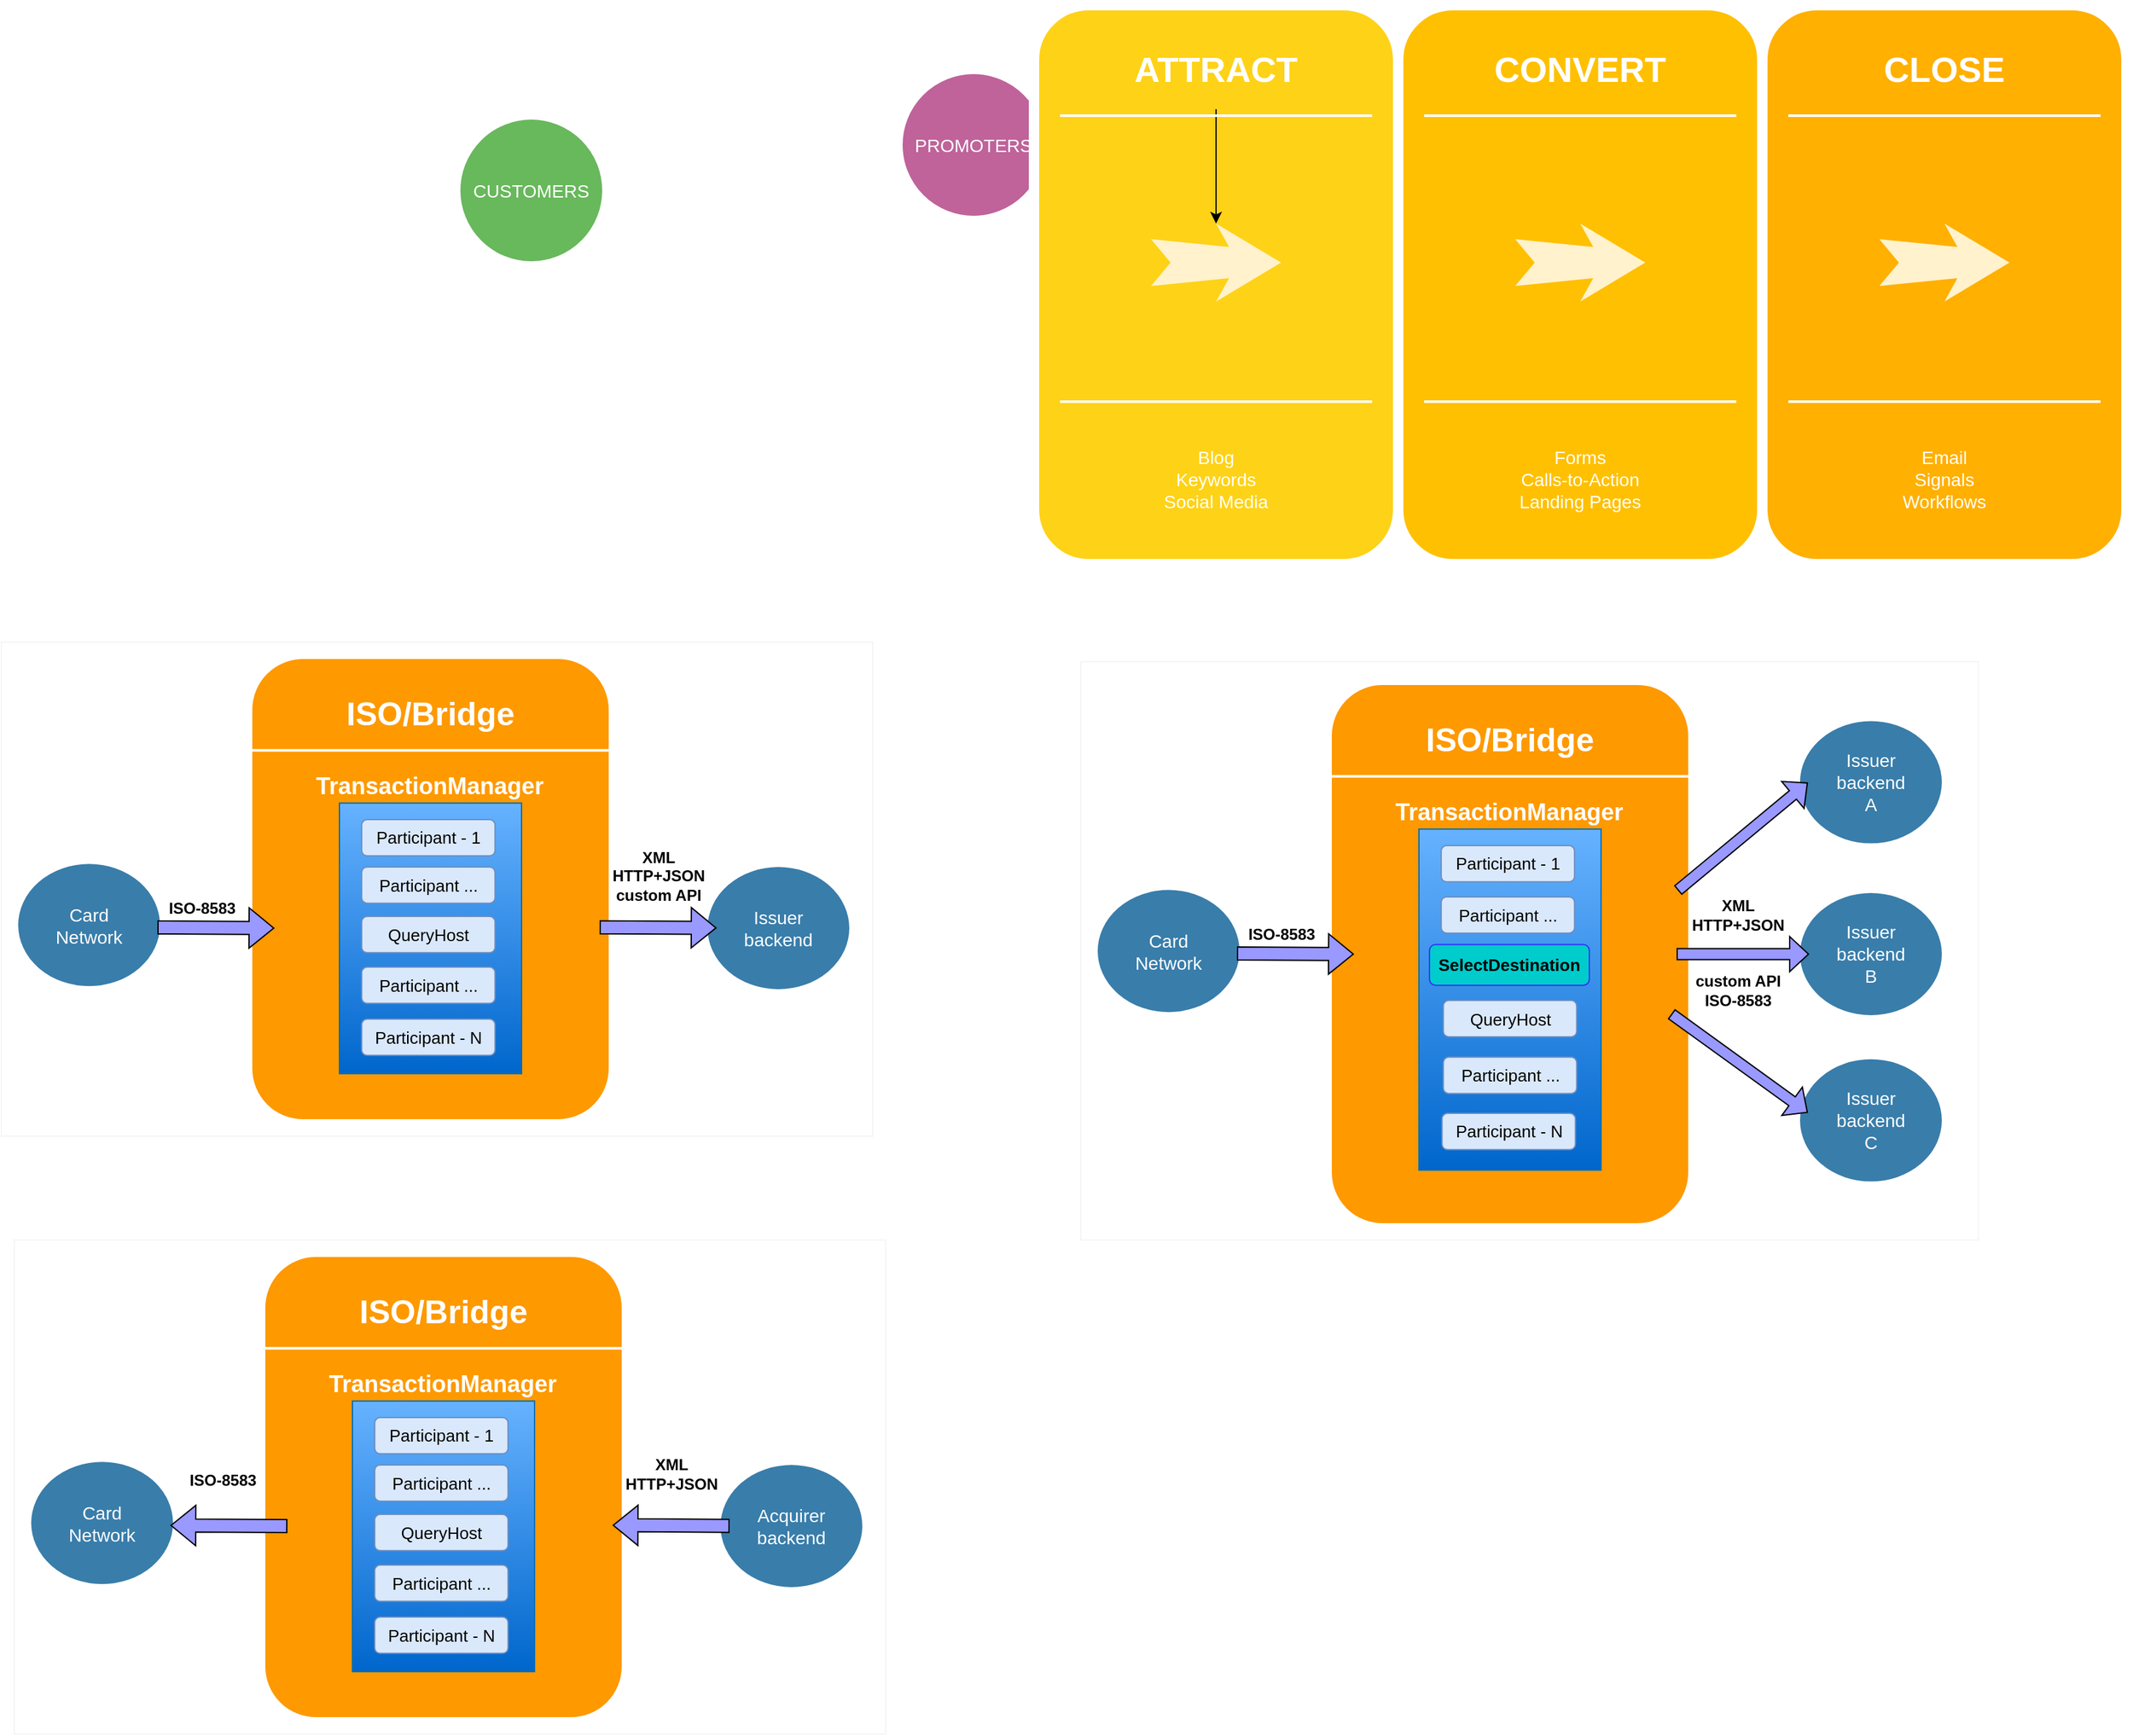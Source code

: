 <mxfile version="24.7.7">
  <diagram name="Page-1" id="12e1b939-464a-85fe-373e-61e167be1490">
    <mxGraphModel dx="1234" dy="1916" grid="1" gridSize="10" guides="1" tooltips="1" connect="1" arrows="1" fold="1" page="1" pageScale="1.5" pageWidth="1169" pageHeight="826" background="none" math="0" shadow="0">
      <root>
        <mxCell id="0" />
        <mxCell id="1" parent="0" />
        <mxCell id="UDk5cR4JKh6qe-NH-JdE-115" value="" style="rounded=0;whiteSpace=wrap;html=1;fillColor=none;strokeColor=#F5F5F5;" vertex="1" parent="1">
          <mxGeometry x="950" y="425" width="690" height="445" as="geometry" />
        </mxCell>
        <mxCell id="UDk5cR4JKh6qe-NH-JdE-114" value="" style="rounded=0;whiteSpace=wrap;html=1;fillColor=none;strokeColor=#F5F5F5;" vertex="1" parent="1">
          <mxGeometry x="130" y="870" width="670" height="380" as="geometry" />
        </mxCell>
        <mxCell id="UDk5cR4JKh6qe-NH-JdE-111" value="" style="rounded=0;whiteSpace=wrap;html=1;fillColor=none;strokeColor=#F5F5F5;" vertex="1" parent="1">
          <mxGeometry x="120" y="410" width="670" height="380" as="geometry" />
        </mxCell>
        <mxCell id="UDk5cR4JKh6qe-NH-JdE-102" value="&lt;div&gt;Issuer&lt;/div&gt;&lt;div&gt;backend&lt;br&gt;&lt;/div&gt;&lt;div&gt;C&lt;br&gt;&lt;/div&gt;" style="ellipse;whiteSpace=wrap;html=1;rounded=0;shadow=0;strokeWidth=6;fontSize=14;align=center;fillColor=#397DAA;strokeColor=#FFFFFF;fontColor=#FFFFFF;" vertex="1" parent="1">
          <mxGeometry x="1500" y="727.93" width="115" height="100" as="geometry" />
        </mxCell>
        <mxCell id="60da8b9f42644d3a-22" value="&lt;div&gt;Card&lt;/div&gt;&lt;div&gt;Network&lt;/div&gt;" style="ellipse;whiteSpace=wrap;html=1;rounded=0;shadow=0;strokeWidth=6;fontSize=14;align=center;fillColor=#397DAA;strokeColor=#FFFFFF;fontColor=#FFFFFF;" parent="1" vertex="1">
          <mxGeometry x="130" y="577.61" width="115" height="100" as="geometry" />
        </mxCell>
        <mxCell id="60da8b9f42644d3a-36" value="CUSTOMERS" style="ellipse;whiteSpace=wrap;html=1;rounded=0;shadow=0;strokeWidth=6;fontSize=14;align=center;fillColor=#68B85C;strokeColor=#FFFFFF;fontColor=#FFFFFF;" parent="1" vertex="1">
          <mxGeometry x="470" y="5" width="115" height="115" as="geometry" />
        </mxCell>
        <mxCell id="60da8b9f42644d3a-38" value="PROMOTERS" style="ellipse;whiteSpace=wrap;html=1;rounded=0;shadow=0;strokeWidth=6;fontSize=14;align=center;fillColor=#BF639A;strokeColor=#FFFFFF;fontColor=#FFFFFF;" parent="1" vertex="1">
          <mxGeometry x="810" y="-30" width="115" height="115" as="geometry" />
        </mxCell>
        <mxCell id="UDk5cR4JKh6qe-NH-JdE-1" value="" style="group" vertex="1" connectable="0" parent="1">
          <mxGeometry x="914" y="-80" width="840" height="430" as="geometry" />
        </mxCell>
        <mxCell id="60da8b9f42644d3a-2" value="" style="whiteSpace=wrap;html=1;rounded=1;shadow=0;strokeWidth=8;fontSize=20;align=center;fillColor=#FED217;strokeColor=#FFFFFF;" parent="UDk5cR4JKh6qe-NH-JdE-1" vertex="1">
          <mxGeometry width="280" height="430" as="geometry" />
        </mxCell>
        <mxCell id="UDk5cR4JKh6qe-NH-JdE-16" value="" style="edgeStyle=orthogonalEdgeStyle;rounded=0;orthogonalLoop=1;jettySize=auto;html=1;" edge="1" parent="UDk5cR4JKh6qe-NH-JdE-1" source="60da8b9f42644d3a-3" target="60da8b9f42644d3a-9">
          <mxGeometry relative="1" as="geometry" />
        </mxCell>
        <mxCell id="60da8b9f42644d3a-3" value="ATTRACT" style="text;html=1;strokeColor=none;fillColor=none;align=center;verticalAlign=middle;whiteSpace=wrap;rounded=0;shadow=0;fontSize=27;fontColor=#FFFFFF;fontStyle=1" parent="UDk5cR4JKh6qe-NH-JdE-1" vertex="1">
          <mxGeometry y="20" width="280" height="60" as="geometry" />
        </mxCell>
        <mxCell id="60da8b9f42644d3a-4" value="Blog&lt;div&gt;Keywords&lt;/div&gt;&lt;div&gt;Social Media&lt;/div&gt;" style="text;html=1;strokeColor=none;fillColor=none;align=center;verticalAlign=middle;whiteSpace=wrap;rounded=0;shadow=0;fontSize=14;fontColor=#FFFFFF;" parent="UDk5cR4JKh6qe-NH-JdE-1" vertex="1">
          <mxGeometry y="320" width="280" height="90" as="geometry" />
        </mxCell>
        <mxCell id="60da8b9f42644d3a-6" value="" style="line;strokeWidth=2;html=1;rounded=0;shadow=0;fontSize=27;align=center;fillColor=none;strokeColor=#FFFFFF;" parent="UDk5cR4JKh6qe-NH-JdE-1" vertex="1">
          <mxGeometry x="20" y="80" width="240" height="10" as="geometry" />
        </mxCell>
        <mxCell id="60da8b9f42644d3a-7" value="" style="line;strokeWidth=2;html=1;rounded=0;shadow=0;fontSize=27;align=center;fillColor=none;strokeColor=#FFFFFF;" parent="UDk5cR4JKh6qe-NH-JdE-1" vertex="1">
          <mxGeometry x="20" y="300" width="240" height="10" as="geometry" />
        </mxCell>
        <mxCell id="60da8b9f42644d3a-9" value="" style="html=1;shadow=0;dashed=0;align=center;verticalAlign=middle;shape=mxgraph.arrows2.stylisedArrow;dy=0.6;dx=40;notch=15;feather=0.4;rounded=0;strokeWidth=1;fontSize=27;strokeColor=none;fillColor=#fff2cc;" parent="UDk5cR4JKh6qe-NH-JdE-1" vertex="1">
          <mxGeometry x="90" y="168" width="100" height="60" as="geometry" />
        </mxCell>
        <mxCell id="60da8b9f42644d3a-17" value="" style="whiteSpace=wrap;html=1;rounded=1;shadow=0;strokeWidth=8;fontSize=20;align=center;fillColor=#FFC001;strokeColor=#FFFFFF;" parent="UDk5cR4JKh6qe-NH-JdE-1" vertex="1">
          <mxGeometry x="280" width="280" height="430" as="geometry" />
        </mxCell>
        <mxCell id="60da8b9f42644d3a-18" value="CONVERT" style="text;html=1;strokeColor=none;fillColor=none;align=center;verticalAlign=middle;whiteSpace=wrap;rounded=0;shadow=0;fontSize=27;fontColor=#FFFFFF;fontStyle=1" parent="UDk5cR4JKh6qe-NH-JdE-1" vertex="1">
          <mxGeometry x="280" y="20" width="280" height="60" as="geometry" />
        </mxCell>
        <mxCell id="60da8b9f42644d3a-19" value="Forms&lt;div&gt;Calls-to-Action&lt;/div&gt;&lt;div&gt;Landing Pages&lt;/div&gt;" style="text;html=1;strokeColor=none;fillColor=none;align=center;verticalAlign=middle;whiteSpace=wrap;rounded=0;shadow=0;fontSize=14;fontColor=#FFFFFF;" parent="UDk5cR4JKh6qe-NH-JdE-1" vertex="1">
          <mxGeometry x="280" y="320" width="280" height="90" as="geometry" />
        </mxCell>
        <mxCell id="60da8b9f42644d3a-20" value="" style="line;strokeWidth=2;html=1;rounded=0;shadow=0;fontSize=27;align=center;fillColor=none;strokeColor=#FFFFFF;" parent="UDk5cR4JKh6qe-NH-JdE-1" vertex="1">
          <mxGeometry x="300" y="80" width="240" height="10" as="geometry" />
        </mxCell>
        <mxCell id="60da8b9f42644d3a-21" value="" style="line;strokeWidth=2;html=1;rounded=0;shadow=0;fontSize=27;align=center;fillColor=none;strokeColor=#FFFFFF;" parent="UDk5cR4JKh6qe-NH-JdE-1" vertex="1">
          <mxGeometry x="300" y="300" width="240" height="10" as="geometry" />
        </mxCell>
        <mxCell id="60da8b9f42644d3a-23" value="" style="html=1;shadow=0;dashed=0;align=center;verticalAlign=middle;shape=mxgraph.arrows2.stylisedArrow;dy=0.6;dx=40;notch=15;feather=0.4;rounded=0;strokeWidth=1;fontSize=27;strokeColor=none;fillColor=#fff2cc;" parent="UDk5cR4JKh6qe-NH-JdE-1" vertex="1">
          <mxGeometry x="370" y="168" width="100" height="60" as="geometry" />
        </mxCell>
        <mxCell id="60da8b9f42644d3a-24" value="" style="whiteSpace=wrap;html=1;rounded=1;shadow=0;strokeWidth=8;fontSize=20;align=center;fillColor=#FFB001;strokeColor=#FFFFFF;" parent="UDk5cR4JKh6qe-NH-JdE-1" vertex="1">
          <mxGeometry x="560" width="280" height="430" as="geometry" />
        </mxCell>
        <mxCell id="60da8b9f42644d3a-25" value="CLOSE" style="text;html=1;strokeColor=none;fillColor=none;align=center;verticalAlign=middle;whiteSpace=wrap;rounded=0;shadow=0;fontSize=27;fontColor=#FFFFFF;fontStyle=1" parent="UDk5cR4JKh6qe-NH-JdE-1" vertex="1">
          <mxGeometry x="560" y="20" width="280" height="60" as="geometry" />
        </mxCell>
        <mxCell id="60da8b9f42644d3a-26" value="Email&lt;div&gt;Signals&lt;/div&gt;&lt;div&gt;Workflows&lt;/div&gt;" style="text;html=1;strokeColor=none;fillColor=none;align=center;verticalAlign=middle;whiteSpace=wrap;rounded=0;shadow=0;fontSize=14;fontColor=#FFFFFF;" parent="UDk5cR4JKh6qe-NH-JdE-1" vertex="1">
          <mxGeometry x="560" y="320" width="280" height="90" as="geometry" />
        </mxCell>
        <mxCell id="60da8b9f42644d3a-27" value="" style="line;strokeWidth=2;html=1;rounded=0;shadow=0;fontSize=27;align=center;fillColor=none;strokeColor=#FFFFFF;" parent="UDk5cR4JKh6qe-NH-JdE-1" vertex="1">
          <mxGeometry x="580" y="80" width="240" height="10" as="geometry" />
        </mxCell>
        <mxCell id="60da8b9f42644d3a-28" value="" style="line;strokeWidth=2;html=1;rounded=0;shadow=0;fontSize=27;align=center;fillColor=none;strokeColor=#FFFFFF;" parent="UDk5cR4JKh6qe-NH-JdE-1" vertex="1">
          <mxGeometry x="580" y="300" width="240" height="10" as="geometry" />
        </mxCell>
        <mxCell id="60da8b9f42644d3a-30" value="" style="html=1;shadow=0;dashed=0;align=center;verticalAlign=middle;shape=mxgraph.arrows2.stylisedArrow;dy=0.6;dx=40;notch=15;feather=0.4;rounded=0;strokeWidth=1;fontSize=27;strokeColor=none;fillColor=#fff2cc;" parent="UDk5cR4JKh6qe-NH-JdE-1" vertex="1">
          <mxGeometry x="650" y="168" width="100" height="60" as="geometry" />
        </mxCell>
        <mxCell id="UDk5cR4JKh6qe-NH-JdE-56" value="&lt;b&gt;ISO-8583&lt;/b&gt;" style="text;html=1;align=center;verticalAlign=middle;resizable=0;points=[];autosize=1;strokeColor=none;fillColor=none;" vertex="1" parent="1">
          <mxGeometry x="239" y="600" width="70" height="30" as="geometry" />
        </mxCell>
        <mxCell id="UDk5cR4JKh6qe-NH-JdE-57" value="&lt;div&gt;Card&lt;/div&gt;&lt;div&gt;Network&lt;br&gt;&lt;/div&gt;" style="ellipse;whiteSpace=wrap;html=1;rounded=0;shadow=0;strokeWidth=6;fontSize=14;align=center;fillColor=#397DAA;strokeColor=#FFFFFF;fontColor=#FFFFFF;" vertex="1" parent="1">
          <mxGeometry x="960" y="597.61" width="115" height="100" as="geometry" />
        </mxCell>
        <mxCell id="UDk5cR4JKh6qe-NH-JdE-58" value="" style="group;strokeColor=none;" vertex="1" connectable="0" parent="1">
          <mxGeometry x="1120" y="440" width="320" height="420" as="geometry" />
        </mxCell>
        <mxCell id="UDk5cR4JKh6qe-NH-JdE-59" value="" style="whiteSpace=wrap;html=1;rounded=1;shadow=0;strokeWidth=6;fontSize=20;align=center;fillColor=#FE9900;strokeColor=#FFFFFF;" vertex="1" parent="UDk5cR4JKh6qe-NH-JdE-58">
          <mxGeometry x="20" width="280" height="420" as="geometry" />
        </mxCell>
        <mxCell id="UDk5cR4JKh6qe-NH-JdE-60" value="ISO/Bridge" style="text;html=1;strokeColor=none;fillColor=none;align=center;verticalAlign=middle;whiteSpace=wrap;rounded=0;shadow=0;fontSize=25;fontColor=#FFFFFF;fontStyle=1" vertex="1" parent="UDk5cR4JKh6qe-NH-JdE-58">
          <mxGeometry y="19.535" width="320" height="48.837" as="geometry" />
        </mxCell>
        <mxCell id="UDk5cR4JKh6qe-NH-JdE-61" value="" style="line;strokeWidth=2;html=1;rounded=0;shadow=0;fontSize=27;align=center;fillColor=none;strokeColor=#FFFFFF;" vertex="1" parent="UDk5cR4JKh6qe-NH-JdE-58">
          <mxGeometry x="22.857" y="68.372" width="274.286" height="9.767" as="geometry" />
        </mxCell>
        <mxCell id="UDk5cR4JKh6qe-NH-JdE-62" value="" style="group" vertex="1" connectable="0" parent="UDk5cR4JKh6qe-NH-JdE-58">
          <mxGeometry x="90" y="131.977" width="140" height="253.953" as="geometry" />
        </mxCell>
        <mxCell id="UDk5cR4JKh6qe-NH-JdE-63" value="" style="rounded=0;whiteSpace=wrap;html=1;shadow=0;strokeColor=#006EAF;fillColor=#66B2FF;fontColor=#ffffff;gradientColor=#0066CC;gradientDirection=south;" vertex="1" parent="UDk5cR4JKh6qe-NH-JdE-62">
          <mxGeometry y="-18.167" width="140" height="262.353" as="geometry" />
        </mxCell>
        <mxCell id="UDk5cR4JKh6qe-NH-JdE-64" value="&lt;div style=&quot;font-size: 13px;&quot;&gt;Participant - 1&lt;br style=&quot;font-size: 13px;&quot;&gt;&lt;/div&gt;" style="rounded=1;whiteSpace=wrap;html=1;shadow=0;strokeColor=#6c8ebf;fillColor=#dae8fc;fontSize=13;" vertex="1" parent="UDk5cR4JKh6qe-NH-JdE-62">
          <mxGeometry x="17.092" y="-5.474" width="102.535" height="27.927" as="geometry" />
        </mxCell>
        <mxCell id="UDk5cR4JKh6qe-NH-JdE-65" value="&lt;div style=&quot;font-size: 13px;&quot;&gt;Participant ...&lt;br style=&quot;font-size: 13px;&quot;&gt;&lt;/div&gt;" style="rounded=1;whiteSpace=wrap;html=1;shadow=0;strokeColor=#6c8ebf;fillColor=#dae8fc;fontSize=13;" vertex="1" parent="UDk5cR4JKh6qe-NH-JdE-62">
          <mxGeometry x="17.092" y="33.977" width="102.535" height="27.927" as="geometry" />
        </mxCell>
        <mxCell id="UDk5cR4JKh6qe-NH-JdE-66" value="&lt;b&gt;&lt;font style=&quot;font-size: 13px;&quot;&gt;SelectDestination&lt;/font&gt;&lt;/b&gt;" style="rounded=1;whiteSpace=wrap;html=1;shadow=0;strokeColor=#3333FF;fillColor=#00CCCC;fontSize=13;" vertex="1" parent="UDk5cR4JKh6qe-NH-JdE-62">
          <mxGeometry x="8.09" y="70.59" width="122.91" height="31.41" as="geometry" />
        </mxCell>
        <mxCell id="UDk5cR4JKh6qe-NH-JdE-67" value="&lt;div style=&quot;font-size: 13px;&quot;&gt;Participant ...&lt;/div&gt;" style="rounded=1;whiteSpace=wrap;html=1;shadow=0;strokeColor=#6c8ebf;fillColor=#dae8fc;fontSize=13;" vertex="1" parent="UDk5cR4JKh6qe-NH-JdE-62">
          <mxGeometry x="18.729" y="157.33" width="102.535" height="27.927" as="geometry" />
        </mxCell>
        <mxCell id="UDk5cR4JKh6qe-NH-JdE-68" value="QueryHost" style="rounded=1;whiteSpace=wrap;html=1;shadow=0;strokeColor=#6c8ebf;fillColor=#dae8fc;fontSize=13;" vertex="1" parent="UDk5cR4JKh6qe-NH-JdE-62">
          <mxGeometry x="18.729" y="113.662" width="102.535" height="27.927" as="geometry" />
        </mxCell>
        <mxCell id="UDk5cR4JKh6qe-NH-JdE-69" value="&lt;div style=&quot;font-size: 13px;&quot;&gt;Participant - N&lt;/div&gt;" style="rounded=1;whiteSpace=wrap;html=1;shadow=0;strokeColor=#6c8ebf;fillColor=#dae8fc;fontSize=13;" vertex="1" parent="UDk5cR4JKh6qe-NH-JdE-62">
          <mxGeometry x="17.729" y="200.516" width="102.535" height="27.927" as="geometry" />
        </mxCell>
        <mxCell id="UDk5cR4JKh6qe-NH-JdE-70" value="&lt;font style=&quot;font-size: 18px;&quot;&gt;TransactionManager&lt;/font&gt;" style="text;html=1;strokeColor=none;fillColor=none;align=center;verticalAlign=middle;whiteSpace=wrap;rounded=0;shadow=0;fontSize=27;fontColor=#FFFFFF;fontStyle=1" vertex="1" parent="UDk5cR4JKh6qe-NH-JdE-58">
          <mxGeometry x="66.43" y="83.14" width="187.14" height="29.302" as="geometry" />
        </mxCell>
        <mxCell id="UDk5cR4JKh6qe-NH-JdE-71" value="" style="shape=flexArrow;endArrow=classic;html=1;rounded=0;fillColor=#9999FF;" edge="1" parent="UDk5cR4JKh6qe-NH-JdE-58">
          <mxGeometry width="50" height="50" relative="1" as="geometry">
            <mxPoint x="-50" y="209.5" as="sourcePoint" />
            <mxPoint x="40" y="210" as="targetPoint" />
          </mxGeometry>
        </mxCell>
        <mxCell id="UDk5cR4JKh6qe-NH-JdE-72" value="&lt;b&gt;ISO-8583&lt;/b&gt;" style="text;html=1;align=center;verticalAlign=middle;resizable=0;points=[];autosize=1;strokeColor=none;fillColor=none;" vertex="1" parent="1">
          <mxGeometry x="1069" y="620" width="70" height="30" as="geometry" />
        </mxCell>
        <mxCell id="UDk5cR4JKh6qe-NH-JdE-74" value="&lt;div&gt;Issuer&lt;/div&gt;&lt;div&gt;backend&lt;br&gt;&lt;/div&gt;" style="ellipse;whiteSpace=wrap;html=1;rounded=0;shadow=0;strokeWidth=6;fontSize=14;align=center;fillColor=#397DAA;strokeColor=#FFFFFF;fontColor=#FFFFFF;" vertex="1" parent="1">
          <mxGeometry x="660" y="580" width="115" height="100" as="geometry" />
        </mxCell>
        <mxCell id="UDk5cR4JKh6qe-NH-JdE-76" value="&lt;div&gt;Card&lt;/div&gt;&lt;div&gt;Network&lt;/div&gt;" style="ellipse;whiteSpace=wrap;html=1;rounded=0;shadow=0;strokeWidth=6;fontSize=14;align=center;fillColor=#397DAA;strokeColor=#FFFFFF;fontColor=#FFFFFF;" vertex="1" parent="1">
          <mxGeometry x="140" y="1037.61" width="115" height="100" as="geometry" />
        </mxCell>
        <mxCell id="UDk5cR4JKh6qe-NH-JdE-91" value="&lt;b&gt;ISO-8583&lt;/b&gt;" style="text;html=1;align=center;verticalAlign=middle;resizable=0;points=[];autosize=1;strokeColor=none;fillColor=none;" vertex="1" parent="1">
          <mxGeometry x="255" y="1040" width="70" height="30" as="geometry" />
        </mxCell>
        <mxCell id="UDk5cR4JKh6qe-NH-JdE-92" value="Acquirer&lt;br&gt;&lt;div&gt;backend&lt;br&gt;&lt;/div&gt;" style="ellipse;whiteSpace=wrap;html=1;rounded=0;shadow=0;strokeWidth=6;fontSize=14;align=center;fillColor=#397DAA;strokeColor=#FFFFFF;fontColor=#FFFFFF;" vertex="1" parent="1">
          <mxGeometry x="670" y="1040" width="115" height="100" as="geometry" />
        </mxCell>
        <mxCell id="60da8b9f42644d3a-31" value="" style="whiteSpace=wrap;html=1;rounded=1;shadow=0;strokeWidth=6;fontSize=20;align=center;fillColor=#FE9900;strokeColor=#FFFFFF;" parent="1" vertex="1">
          <mxGeometry x="310" y="420" width="280" height="360" as="geometry" />
        </mxCell>
        <mxCell id="60da8b9f42644d3a-32" value="ISO/Bridge" style="text;html=1;strokeColor=none;fillColor=none;align=center;verticalAlign=middle;whiteSpace=wrap;rounded=0;shadow=0;fontSize=25;fontColor=#FFFFFF;fontStyle=1" parent="1" vertex="1">
          <mxGeometry x="290" y="439.535" width="320" height="48.837" as="geometry" />
        </mxCell>
        <mxCell id="60da8b9f42644d3a-34" value="" style="line;strokeWidth=2;html=1;rounded=0;shadow=0;fontSize=27;align=center;fillColor=none;strokeColor=#FFFFFF;" parent="1" vertex="1">
          <mxGeometry x="312.857" y="488.372" width="274.286" height="9.767" as="geometry" />
        </mxCell>
        <mxCell id="UDk5cR4JKh6qe-NH-JdE-15" value="&lt;font style=&quot;font-size: 18px;&quot;&gt;TransactionManager&lt;/font&gt;" style="text;html=1;strokeColor=none;fillColor=none;align=center;verticalAlign=middle;whiteSpace=wrap;rounded=0;shadow=0;fontSize=27;fontColor=#FFFFFF;fontStyle=1" vertex="1" parent="1">
          <mxGeometry x="356.43" y="503.14" width="187.14" height="29.302" as="geometry" />
        </mxCell>
        <mxCell id="UDk5cR4JKh6qe-NH-JdE-55" value="" style="shape=flexArrow;endArrow=classic;html=1;rounded=0;fillColor=#9999FF;" edge="1" parent="1">
          <mxGeometry width="50" height="50" relative="1" as="geometry">
            <mxPoint x="240" y="629.5" as="sourcePoint" />
            <mxPoint x="330" y="630" as="targetPoint" />
          </mxGeometry>
        </mxCell>
        <mxCell id="UDk5cR4JKh6qe-NH-JdE-75" value="&lt;div&gt;&lt;b&gt;XML&lt;/b&gt;&lt;/div&gt;&lt;div&gt;&lt;b&gt;HTTP+JSON&lt;/b&gt;&lt;/div&gt;&lt;div&gt;&lt;b&gt;custom API&lt;br&gt;&lt;/b&gt;&lt;/div&gt;" style="text;html=1;align=center;verticalAlign=middle;resizable=0;points=[];autosize=1;strokeColor=none;fillColor=none;" vertex="1" parent="1">
          <mxGeometry x="580" y="560" width="90" height="60" as="geometry" />
        </mxCell>
        <mxCell id="UDk5cR4JKh6qe-NH-JdE-78" value="" style="whiteSpace=wrap;html=1;rounded=1;shadow=0;strokeWidth=6;fontSize=20;align=center;fillColor=#FE9900;strokeColor=#FFFFFF;" vertex="1" parent="1">
          <mxGeometry x="320" y="880" width="280" height="360" as="geometry" />
        </mxCell>
        <mxCell id="UDk5cR4JKh6qe-NH-JdE-79" value="ISO/Bridge" style="text;html=1;strokeColor=none;fillColor=none;align=center;verticalAlign=middle;whiteSpace=wrap;rounded=0;shadow=0;fontSize=25;fontColor=#FFFFFF;fontStyle=1" vertex="1" parent="1">
          <mxGeometry x="300" y="899.535" width="320" height="48.837" as="geometry" />
        </mxCell>
        <mxCell id="UDk5cR4JKh6qe-NH-JdE-80" value="" style="line;strokeWidth=2;html=1;rounded=0;shadow=0;fontSize=27;align=center;fillColor=none;strokeColor=#FFFFFF;" vertex="1" parent="1">
          <mxGeometry x="322.857" y="948.372" width="274.286" height="9.767" as="geometry" />
        </mxCell>
        <mxCell id="UDk5cR4JKh6qe-NH-JdE-88" value="&lt;font style=&quot;font-size: 18px;&quot;&gt;TransactionManager&lt;/font&gt;" style="text;html=1;strokeColor=none;fillColor=none;align=center;verticalAlign=middle;whiteSpace=wrap;rounded=0;shadow=0;fontSize=27;fontColor=#FFFFFF;fontStyle=1" vertex="1" parent="1">
          <mxGeometry x="366.43" y="963.14" width="187.14" height="29.302" as="geometry" />
        </mxCell>
        <mxCell id="UDk5cR4JKh6qe-NH-JdE-89" value="" style="shape=flexArrow;endArrow=classic;html=1;rounded=0;fillColor=#9999FF;" edge="1" parent="1">
          <mxGeometry width="50" height="50" relative="1" as="geometry">
            <mxPoint x="340" y="1090" as="sourcePoint" />
            <mxPoint x="250" y="1089.5" as="targetPoint" />
          </mxGeometry>
        </mxCell>
        <mxCell id="UDk5cR4JKh6qe-NH-JdE-90" value="&lt;div&gt;&lt;b&gt;XML&lt;/b&gt;&lt;/div&gt;&lt;div&gt;&lt;b&gt;HTTP+JSON&lt;/b&gt;&lt;/div&gt;" style="text;html=1;align=center;verticalAlign=middle;resizable=0;points=[];autosize=1;strokeColor=none;fillColor=none;" vertex="1" parent="1">
          <mxGeometry x="590" y="1030" width="90" height="40" as="geometry" />
        </mxCell>
        <mxCell id="UDk5cR4JKh6qe-NH-JdE-93" value="" style="shape=flexArrow;endArrow=classic;html=1;rounded=0;fillColor=#9999FF;" edge="1" parent="1">
          <mxGeometry width="50" height="50" relative="1" as="geometry">
            <mxPoint x="680" y="1089.83" as="sourcePoint" />
            <mxPoint x="590" y="1089.33" as="targetPoint" />
          </mxGeometry>
        </mxCell>
        <mxCell id="UDk5cR4JKh6qe-NH-JdE-73" value="" style="shape=flexArrow;endArrow=classic;html=1;rounded=0;fillColor=#9999FF;" edge="1" parent="1">
          <mxGeometry width="50" height="50" relative="1" as="geometry">
            <mxPoint x="580" y="629.33" as="sourcePoint" />
            <mxPoint x="670" y="629.83" as="targetPoint" />
          </mxGeometry>
        </mxCell>
        <mxCell id="UDk5cR4JKh6qe-NH-JdE-96" value="&lt;div&gt;Issuer&lt;/div&gt;&lt;div&gt;backend&lt;br&gt;&lt;/div&gt;&lt;div&gt;B&lt;br&gt;&lt;/div&gt;" style="ellipse;whiteSpace=wrap;html=1;rounded=0;shadow=0;strokeWidth=6;fontSize=14;align=center;fillColor=#397DAA;strokeColor=#FFFFFF;fontColor=#FFFFFF;" vertex="1" parent="1">
          <mxGeometry x="1500" y="600" width="115" height="100" as="geometry" />
        </mxCell>
        <mxCell id="UDk5cR4JKh6qe-NH-JdE-97" value="&lt;div&gt;&lt;b&gt;XML&lt;/b&gt;&lt;/div&gt;&lt;div&gt;&lt;b&gt;HTTP+JSON&lt;/b&gt;&lt;/div&gt;" style="text;html=1;align=center;verticalAlign=middle;resizable=1;points=[];autosize=1;strokeColor=none;fillColor=none;movable=1;rotatable=1;deletable=1;editable=1;locked=0;connectable=1;" vertex="1" parent="1">
          <mxGeometry x="1410" y="600" width="90" height="40" as="geometry" />
        </mxCell>
        <mxCell id="UDk5cR4JKh6qe-NH-JdE-99" value="&lt;div&gt;Issuer&lt;/div&gt;&lt;div&gt;backend&lt;br&gt;&lt;/div&gt;&lt;div&gt;A&lt;br&gt;&lt;/div&gt;" style="ellipse;whiteSpace=wrap;html=1;rounded=0;shadow=0;strokeWidth=6;fontSize=14;align=center;fillColor=#397DAA;strokeColor=#FFFFFF;fontColor=#FFFFFF;" vertex="1" parent="1">
          <mxGeometry x="1500" y="467.79" width="115" height="100" as="geometry" />
        </mxCell>
        <mxCell id="UDk5cR4JKh6qe-NH-JdE-5" value="" style="rounded=0;whiteSpace=wrap;html=1;shadow=0;strokeColor=#006EAF;fillColor=#66B2FF;fontColor=#ffffff;gradientColor=#0066CC;gradientDirection=south;" vertex="1" parent="1">
          <mxGeometry x="380" y="533.807" width="140" height="208.17" as="geometry" />
        </mxCell>
        <mxCell id="UDk5cR4JKh6qe-NH-JdE-6" value="&lt;div style=&quot;font-size: 13px;&quot;&gt;Participant - 1&lt;br style=&quot;font-size: 13px;&quot;&gt;&lt;/div&gt;" style="rounded=1;whiteSpace=wrap;html=1;shadow=0;strokeColor=#6c8ebf;fillColor=#dae8fc;fontSize=13;" vertex="1" parent="1">
          <mxGeometry x="397.092" y="546.502" width="102.535" height="27.927" as="geometry" />
        </mxCell>
        <mxCell id="UDk5cR4JKh6qe-NH-JdE-7" value="&lt;div style=&quot;font-size: 13px;&quot;&gt;Participant ...&lt;br style=&quot;font-size: 13px;&quot;&gt;&lt;/div&gt;" style="rounded=1;whiteSpace=wrap;html=1;shadow=0;strokeColor=#6c8ebf;fillColor=#dae8fc;fontSize=13;" vertex="1" parent="1">
          <mxGeometry x="397.092" y="582.953" width="102.535" height="27.927" as="geometry" />
        </mxCell>
        <mxCell id="UDk5cR4JKh6qe-NH-JdE-10" value="&lt;div style=&quot;font-size: 13px;&quot;&gt;Participant ...&lt;/div&gt;" style="rounded=1;whiteSpace=wrap;html=1;shadow=0;strokeColor=#6c8ebf;fillColor=#dae8fc;fontSize=13;" vertex="1" parent="1">
          <mxGeometry x="397.089" y="659.997" width="102.535" height="27.927" as="geometry" />
        </mxCell>
        <mxCell id="UDk5cR4JKh6qe-NH-JdE-11" value="QueryHost" style="rounded=1;whiteSpace=wrap;html=1;shadow=0;strokeColor=#6c8ebf;fillColor=#dae8fc;fontSize=13;" vertex="1" parent="1">
          <mxGeometry x="397.089" y="620.999" width="102.535" height="27.927" as="geometry" />
        </mxCell>
        <mxCell id="UDk5cR4JKh6qe-NH-JdE-12" value="&lt;div style=&quot;font-size: 13px;&quot;&gt;Participant - N&lt;/div&gt;" style="rounded=1;whiteSpace=wrap;html=1;shadow=0;strokeColor=#6c8ebf;fillColor=#dae8fc;fontSize=13;" vertex="1" parent="1">
          <mxGeometry x="397.089" y="700.003" width="102.535" height="27.927" as="geometry" />
        </mxCell>
        <mxCell id="UDk5cR4JKh6qe-NH-JdE-82" value="" style="rounded=0;whiteSpace=wrap;html=1;shadow=0;strokeColor=#006EAF;fillColor=#66B2FF;fontColor=#ffffff;gradientColor=#0066CC;gradientDirection=south;" vertex="1" parent="1">
          <mxGeometry x="390" y="993.807" width="140" height="208.17" as="geometry" />
        </mxCell>
        <mxCell id="UDk5cR4JKh6qe-NH-JdE-83" value="&lt;div style=&quot;font-size: 13px;&quot;&gt;Participant - 1&lt;br style=&quot;font-size: 13px;&quot;&gt;&lt;/div&gt;" style="rounded=1;whiteSpace=wrap;html=1;shadow=0;strokeColor=#6c8ebf;fillColor=#dae8fc;fontSize=13;" vertex="1" parent="1">
          <mxGeometry x="407.092" y="1006.502" width="102.535" height="27.927" as="geometry" />
        </mxCell>
        <mxCell id="UDk5cR4JKh6qe-NH-JdE-84" value="&lt;div style=&quot;font-size: 13px;&quot;&gt;Participant ...&lt;br style=&quot;font-size: 13px;&quot;&gt;&lt;/div&gt;" style="rounded=1;whiteSpace=wrap;html=1;shadow=0;strokeColor=#6c8ebf;fillColor=#dae8fc;fontSize=13;" vertex="1" parent="1">
          <mxGeometry x="407.092" y="1042.953" width="102.535" height="27.927" as="geometry" />
        </mxCell>
        <mxCell id="UDk5cR4JKh6qe-NH-JdE-85" value="&lt;div style=&quot;font-size: 13px;&quot;&gt;Participant ...&lt;/div&gt;" style="rounded=1;whiteSpace=wrap;html=1;shadow=0;strokeColor=#6c8ebf;fillColor=#dae8fc;fontSize=13;" vertex="1" parent="1">
          <mxGeometry x="407.089" y="1119.997" width="102.535" height="27.927" as="geometry" />
        </mxCell>
        <mxCell id="UDk5cR4JKh6qe-NH-JdE-86" value="QueryHost" style="rounded=1;whiteSpace=wrap;html=1;shadow=0;strokeColor=#6c8ebf;fillColor=#dae8fc;fontSize=13;" vertex="1" parent="1">
          <mxGeometry x="407.089" y="1080.999" width="102.535" height="27.927" as="geometry" />
        </mxCell>
        <mxCell id="UDk5cR4JKh6qe-NH-JdE-87" value="&lt;div style=&quot;font-size: 13px;&quot;&gt;Participant - N&lt;/div&gt;" style="rounded=1;whiteSpace=wrap;html=1;shadow=0;strokeColor=#6c8ebf;fillColor=#dae8fc;fontSize=13;" vertex="1" parent="1">
          <mxGeometry x="407.089" y="1160.003" width="102.535" height="27.927" as="geometry" />
        </mxCell>
        <mxCell id="UDk5cR4JKh6qe-NH-JdE-105" value="" style="shape=flexArrow;endArrow=classic;html=1;rounded=0;fillColor=#9999FF;startSize=6;width=8.462;endSize=4.488;endWidth=17.515;" edge="1" parent="1">
          <mxGeometry width="50" height="50" relative="1" as="geometry">
            <mxPoint x="1404" y="696" as="sourcePoint" />
            <mxPoint x="1509" y="772" as="targetPoint" />
          </mxGeometry>
        </mxCell>
        <mxCell id="UDk5cR4JKh6qe-NH-JdE-119" value="" style="shape=flexArrow;endArrow=classic;html=1;rounded=0;fillColor=#9999FF;startSize=6;width=8.462;endSize=4.488;endWidth=17.515;" edge="1" parent="1">
          <mxGeometry width="50" height="50" relative="1" as="geometry">
            <mxPoint x="1408" y="650" as="sourcePoint" />
            <mxPoint x="1510" y="650" as="targetPoint" />
          </mxGeometry>
        </mxCell>
        <mxCell id="UDk5cR4JKh6qe-NH-JdE-120" value="" style="shape=flexArrow;endArrow=classic;html=1;rounded=0;fillColor=#9999FF;startSize=6;width=8.462;endSize=4.488;endWidth=17.515;" edge="1" parent="1">
          <mxGeometry width="50" height="50" relative="1" as="geometry">
            <mxPoint x="1409" y="601" as="sourcePoint" />
            <mxPoint x="1509" y="518" as="targetPoint" />
          </mxGeometry>
        </mxCell>
        <mxCell id="UDk5cR4JKh6qe-NH-JdE-121" value="&lt;div&gt;&lt;b&gt;custom API&lt;/b&gt;&lt;/div&gt;&lt;div&gt;&lt;b&gt;ISO-8583&lt;br&gt;&lt;/b&gt;&lt;/div&gt;" style="text;html=1;align=center;verticalAlign=middle;resizable=1;points=[];autosize=1;strokeColor=none;fillColor=none;movable=1;rotatable=1;deletable=1;editable=1;locked=0;connectable=1;" vertex="1" parent="1">
          <mxGeometry x="1410" y="657.61" width="90" height="40" as="geometry" />
        </mxCell>
      </root>
    </mxGraphModel>
  </diagram>
</mxfile>
